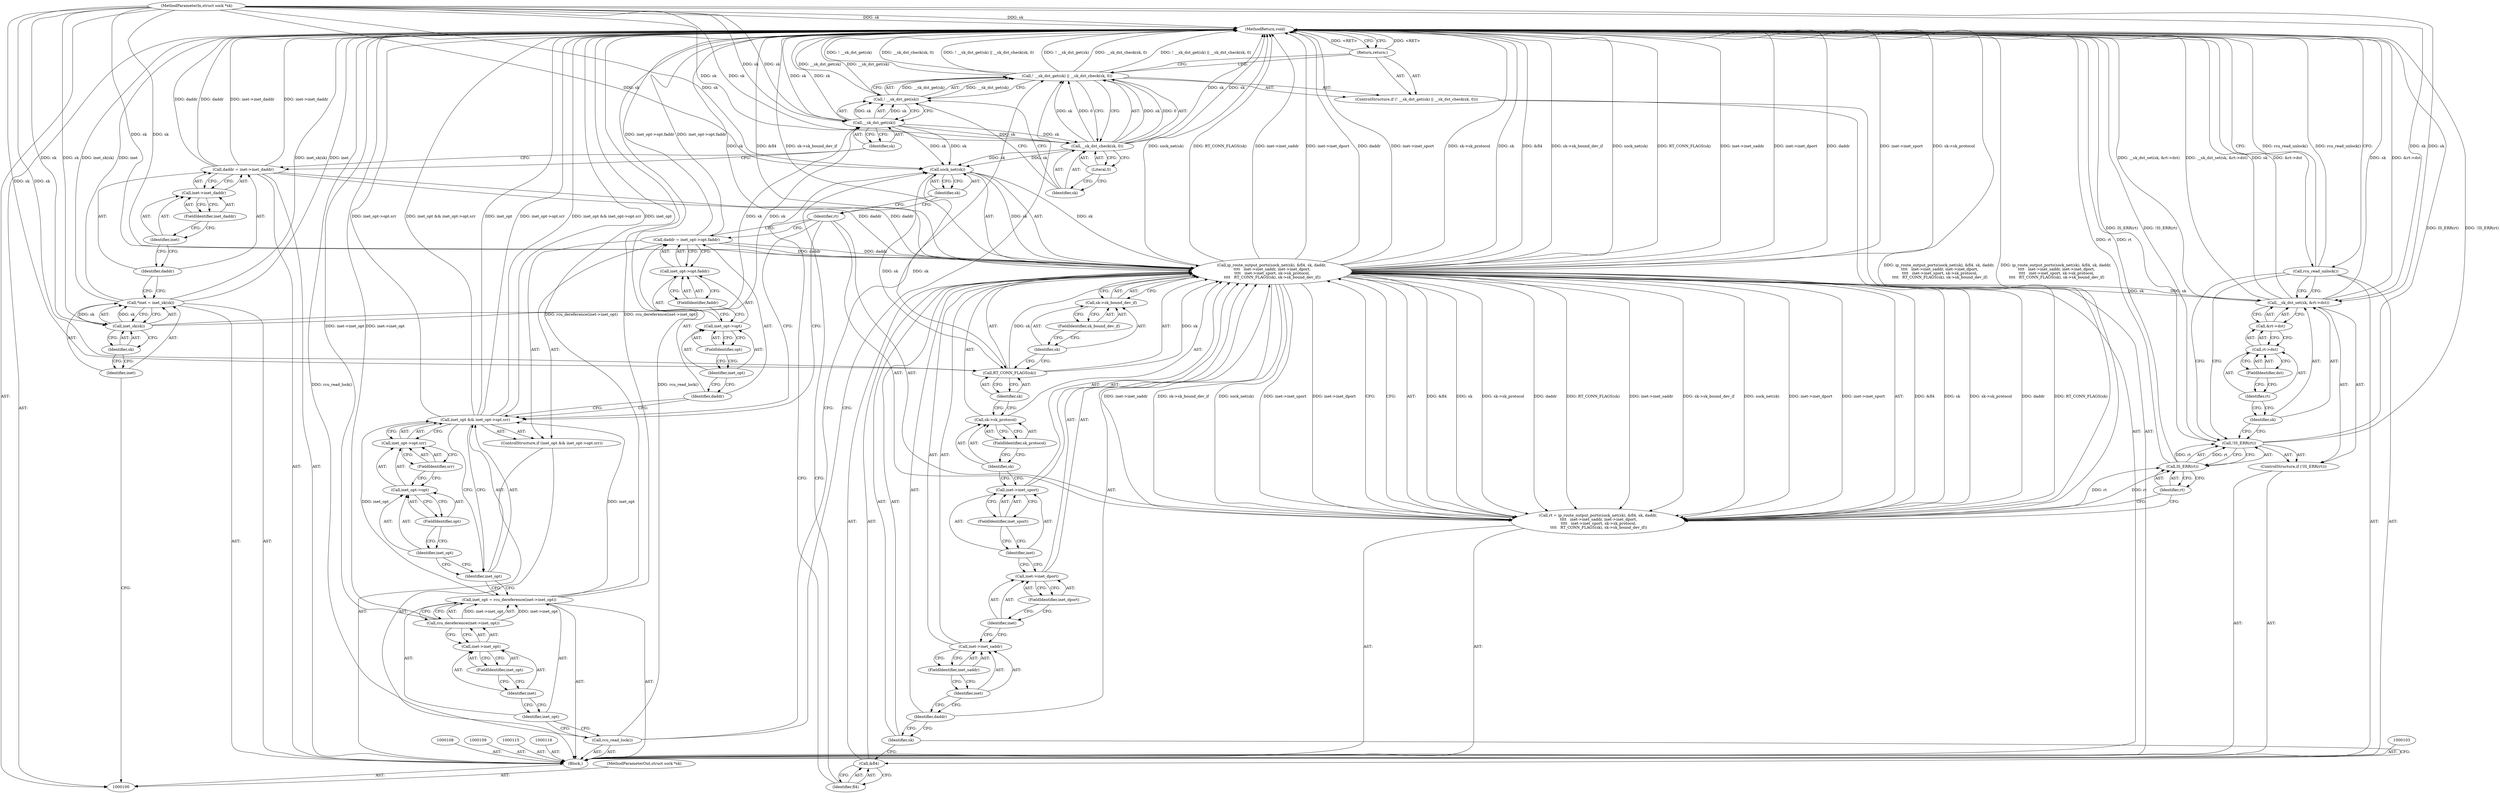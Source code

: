 digraph "1_linux_9709674e68646cee5a24e3000b3558d25412203a" {
"1000185" [label="(MethodReturn,void)"];
"1000101" [label="(MethodParameterIn,struct sock *sk)"];
"1000281" [label="(MethodParameterOut,struct sock *sk)"];
"1000125" [label="(Return,return;)"];
"1000126" [label="(Call,rcu_read_lock())"];
"1000129" [label="(Call,rcu_dereference(inet->inet_opt))"];
"1000127" [label="(Call,inet_opt = rcu_dereference(inet->inet_opt))"];
"1000128" [label="(Identifier,inet_opt)"];
"1000130" [label="(Call,inet->inet_opt)"];
"1000131" [label="(Identifier,inet)"];
"1000132" [label="(FieldIdentifier,inet_opt)"];
"1000136" [label="(Call,inet_opt->opt.srr)"];
"1000137" [label="(Call,inet_opt->opt)"];
"1000138" [label="(Identifier,inet_opt)"];
"1000133" [label="(ControlStructure,if (inet_opt && inet_opt->opt.srr))"];
"1000139" [label="(FieldIdentifier,opt)"];
"1000140" [label="(FieldIdentifier,srr)"];
"1000134" [label="(Call,inet_opt && inet_opt->opt.srr)"];
"1000135" [label="(Identifier,inet_opt)"];
"1000143" [label="(Call,inet_opt->opt.faddr)"];
"1000144" [label="(Call,inet_opt->opt)"];
"1000145" [label="(Identifier,inet_opt)"];
"1000146" [label="(FieldIdentifier,opt)"];
"1000147" [label="(FieldIdentifier,faddr)"];
"1000141" [label="(Call,daddr = inet_opt->opt.faddr)"];
"1000142" [label="(Identifier,daddr)"];
"1000148" [label="(Call,rt = ip_route_output_ports(sock_net(sk), &fl4, sk, daddr,\n \t\t\t\t   inet->inet_saddr, inet->inet_dport,\n \t\t\t\t   inet->inet_sport, sk->sk_protocol,\n \t\t\t\t   RT_CONN_FLAGS(sk), sk->sk_bound_dev_if))"];
"1000149" [label="(Identifier,rt)"];
"1000151" [label="(Call,sock_net(sk))"];
"1000152" [label="(Identifier,sk)"];
"1000153" [label="(Call,&fl4)"];
"1000154" [label="(Identifier,fl4)"];
"1000155" [label="(Identifier,sk)"];
"1000156" [label="(Identifier,daddr)"];
"1000150" [label="(Call,ip_route_output_ports(sock_net(sk), &fl4, sk, daddr,\n \t\t\t\t   inet->inet_saddr, inet->inet_dport,\n \t\t\t\t   inet->inet_sport, sk->sk_protocol,\n \t\t\t\t   RT_CONN_FLAGS(sk), sk->sk_bound_dev_if))"];
"1000159" [label="(FieldIdentifier,inet_saddr)"];
"1000160" [label="(Call,inet->inet_dport)"];
"1000161" [label="(Identifier,inet)"];
"1000162" [label="(FieldIdentifier,inet_dport)"];
"1000157" [label="(Call,inet->inet_saddr)"];
"1000158" [label="(Identifier,inet)"];
"1000165" [label="(FieldIdentifier,inet_sport)"];
"1000166" [label="(Call,sk->sk_protocol)"];
"1000167" [label="(Identifier,sk)"];
"1000168" [label="(FieldIdentifier,sk_protocol)"];
"1000163" [label="(Call,inet->inet_sport)"];
"1000164" [label="(Identifier,inet)"];
"1000170" [label="(Identifier,sk)"];
"1000171" [label="(Call,sk->sk_bound_dev_if)"];
"1000172" [label="(Identifier,sk)"];
"1000173" [label="(FieldIdentifier,sk_bound_dev_if)"];
"1000169" [label="(Call,RT_CONN_FLAGS(sk))"];
"1000174" [label="(ControlStructure,if (!IS_ERR(rt)))"];
"1000177" [label="(Identifier,rt)"];
"1000175" [label="(Call,!IS_ERR(rt))"];
"1000176" [label="(Call,IS_ERR(rt))"];
"1000102" [label="(Block,)"];
"1000179" [label="(Identifier,sk)"];
"1000180" [label="(Call,&rt->dst)"];
"1000178" [label="(Call,__sk_dst_set(sk, &rt->dst))"];
"1000181" [label="(Call,rt->dst)"];
"1000182" [label="(Identifier,rt)"];
"1000183" [label="(FieldIdentifier,dst)"];
"1000184" [label="(Call,rcu_read_unlock())"];
"1000104" [label="(Call,*inet = inet_sk(sk))"];
"1000105" [label="(Identifier,inet)"];
"1000106" [label="(Call,inet_sk(sk))"];
"1000107" [label="(Identifier,sk)"];
"1000112" [label="(Call,inet->inet_daddr)"];
"1000113" [label="(Identifier,inet)"];
"1000114" [label="(FieldIdentifier,inet_daddr)"];
"1000110" [label="(Call,daddr = inet->inet_daddr)"];
"1000111" [label="(Identifier,daddr)"];
"1000117" [label="(ControlStructure,if (! __sk_dst_get(sk) || __sk_dst_check(sk, 0)))"];
"1000121" [label="(Identifier,sk)"];
"1000122" [label="(Call,__sk_dst_check(sk, 0))"];
"1000123" [label="(Identifier,sk)"];
"1000124" [label="(Literal,0)"];
"1000118" [label="(Call,! __sk_dst_get(sk) || __sk_dst_check(sk, 0))"];
"1000119" [label="(Call,! __sk_dst_get(sk))"];
"1000120" [label="(Call,__sk_dst_get(sk))"];
"1000185" -> "1000100"  [label="AST: "];
"1000185" -> "1000125"  [label="CFG: "];
"1000185" -> "1000184"  [label="CFG: "];
"1000125" -> "1000185"  [label="DDG: <RET>"];
"1000178" -> "1000185"  [label="DDG: __sk_dst_set(sk, &rt->dst)"];
"1000178" -> "1000185"  [label="DDG: sk"];
"1000178" -> "1000185"  [label="DDG: &rt->dst"];
"1000150" -> "1000185"  [label="DDG: sock_net(sk)"];
"1000150" -> "1000185"  [label="DDG: RT_CONN_FLAGS(sk)"];
"1000150" -> "1000185"  [label="DDG: inet->inet_saddr"];
"1000150" -> "1000185"  [label="DDG: inet->inet_dport"];
"1000150" -> "1000185"  [label="DDG: daddr"];
"1000150" -> "1000185"  [label="DDG: inet->inet_sport"];
"1000150" -> "1000185"  [label="DDG: sk->sk_protocol"];
"1000150" -> "1000185"  [label="DDG: sk"];
"1000150" -> "1000185"  [label="DDG: &fl4"];
"1000150" -> "1000185"  [label="DDG: sk->sk_bound_dev_if"];
"1000104" -> "1000185"  [label="DDG: inet"];
"1000104" -> "1000185"  [label="DDG: inet_sk(sk)"];
"1000118" -> "1000185"  [label="DDG: ! __sk_dst_get(sk) || __sk_dst_check(sk, 0)"];
"1000118" -> "1000185"  [label="DDG: ! __sk_dst_get(sk)"];
"1000118" -> "1000185"  [label="DDG: __sk_dst_check(sk, 0)"];
"1000110" -> "1000185"  [label="DDG: inet->inet_daddr"];
"1000110" -> "1000185"  [label="DDG: daddr"];
"1000129" -> "1000185"  [label="DDG: inet->inet_opt"];
"1000126" -> "1000185"  [label="DDG: rcu_read_lock()"];
"1000122" -> "1000185"  [label="DDG: sk"];
"1000184" -> "1000185"  [label="DDG: rcu_read_unlock()"];
"1000127" -> "1000185"  [label="DDG: rcu_dereference(inet->inet_opt)"];
"1000134" -> "1000185"  [label="DDG: inet_opt && inet_opt->opt.srr"];
"1000134" -> "1000185"  [label="DDG: inet_opt"];
"1000134" -> "1000185"  [label="DDG: inet_opt->opt.srr"];
"1000120" -> "1000185"  [label="DDG: sk"];
"1000175" -> "1000185"  [label="DDG: IS_ERR(rt)"];
"1000175" -> "1000185"  [label="DDG: !IS_ERR(rt)"];
"1000101" -> "1000185"  [label="DDG: sk"];
"1000119" -> "1000185"  [label="DDG: __sk_dst_get(sk)"];
"1000141" -> "1000185"  [label="DDG: inet_opt->opt.faddr"];
"1000176" -> "1000185"  [label="DDG: rt"];
"1000148" -> "1000185"  [label="DDG: ip_route_output_ports(sock_net(sk), &fl4, sk, daddr,\n \t\t\t\t   inet->inet_saddr, inet->inet_dport,\n \t\t\t\t   inet->inet_sport, sk->sk_protocol,\n \t\t\t\t   RT_CONN_FLAGS(sk), sk->sk_bound_dev_if)"];
"1000101" -> "1000100"  [label="AST: "];
"1000101" -> "1000185"  [label="DDG: sk"];
"1000101" -> "1000106"  [label="DDG: sk"];
"1000101" -> "1000120"  [label="DDG: sk"];
"1000101" -> "1000122"  [label="DDG: sk"];
"1000101" -> "1000151"  [label="DDG: sk"];
"1000101" -> "1000150"  [label="DDG: sk"];
"1000101" -> "1000169"  [label="DDG: sk"];
"1000101" -> "1000178"  [label="DDG: sk"];
"1000281" -> "1000100"  [label="AST: "];
"1000125" -> "1000117"  [label="AST: "];
"1000125" -> "1000118"  [label="CFG: "];
"1000185" -> "1000125"  [label="CFG: "];
"1000125" -> "1000185"  [label="DDG: <RET>"];
"1000126" -> "1000102"  [label="AST: "];
"1000126" -> "1000118"  [label="CFG: "];
"1000128" -> "1000126"  [label="CFG: "];
"1000126" -> "1000185"  [label="DDG: rcu_read_lock()"];
"1000129" -> "1000127"  [label="AST: "];
"1000129" -> "1000130"  [label="CFG: "];
"1000130" -> "1000129"  [label="AST: "];
"1000127" -> "1000129"  [label="CFG: "];
"1000129" -> "1000185"  [label="DDG: inet->inet_opt"];
"1000129" -> "1000127"  [label="DDG: inet->inet_opt"];
"1000127" -> "1000102"  [label="AST: "];
"1000127" -> "1000129"  [label="CFG: "];
"1000128" -> "1000127"  [label="AST: "];
"1000129" -> "1000127"  [label="AST: "];
"1000135" -> "1000127"  [label="CFG: "];
"1000127" -> "1000185"  [label="DDG: rcu_dereference(inet->inet_opt)"];
"1000129" -> "1000127"  [label="DDG: inet->inet_opt"];
"1000127" -> "1000134"  [label="DDG: inet_opt"];
"1000128" -> "1000127"  [label="AST: "];
"1000128" -> "1000126"  [label="CFG: "];
"1000131" -> "1000128"  [label="CFG: "];
"1000130" -> "1000129"  [label="AST: "];
"1000130" -> "1000132"  [label="CFG: "];
"1000131" -> "1000130"  [label="AST: "];
"1000132" -> "1000130"  [label="AST: "];
"1000129" -> "1000130"  [label="CFG: "];
"1000131" -> "1000130"  [label="AST: "];
"1000131" -> "1000128"  [label="CFG: "];
"1000132" -> "1000131"  [label="CFG: "];
"1000132" -> "1000130"  [label="AST: "];
"1000132" -> "1000131"  [label="CFG: "];
"1000130" -> "1000132"  [label="CFG: "];
"1000136" -> "1000134"  [label="AST: "];
"1000136" -> "1000140"  [label="CFG: "];
"1000137" -> "1000136"  [label="AST: "];
"1000140" -> "1000136"  [label="AST: "];
"1000134" -> "1000136"  [label="CFG: "];
"1000137" -> "1000136"  [label="AST: "];
"1000137" -> "1000139"  [label="CFG: "];
"1000138" -> "1000137"  [label="AST: "];
"1000139" -> "1000137"  [label="AST: "];
"1000140" -> "1000137"  [label="CFG: "];
"1000138" -> "1000137"  [label="AST: "];
"1000138" -> "1000135"  [label="CFG: "];
"1000139" -> "1000138"  [label="CFG: "];
"1000133" -> "1000102"  [label="AST: "];
"1000134" -> "1000133"  [label="AST: "];
"1000141" -> "1000133"  [label="AST: "];
"1000139" -> "1000137"  [label="AST: "];
"1000139" -> "1000138"  [label="CFG: "];
"1000137" -> "1000139"  [label="CFG: "];
"1000140" -> "1000136"  [label="AST: "];
"1000140" -> "1000137"  [label="CFG: "];
"1000136" -> "1000140"  [label="CFG: "];
"1000134" -> "1000133"  [label="AST: "];
"1000134" -> "1000135"  [label="CFG: "];
"1000134" -> "1000136"  [label="CFG: "];
"1000135" -> "1000134"  [label="AST: "];
"1000136" -> "1000134"  [label="AST: "];
"1000142" -> "1000134"  [label="CFG: "];
"1000149" -> "1000134"  [label="CFG: "];
"1000134" -> "1000185"  [label="DDG: inet_opt && inet_opt->opt.srr"];
"1000134" -> "1000185"  [label="DDG: inet_opt"];
"1000134" -> "1000185"  [label="DDG: inet_opt->opt.srr"];
"1000127" -> "1000134"  [label="DDG: inet_opt"];
"1000135" -> "1000134"  [label="AST: "];
"1000135" -> "1000127"  [label="CFG: "];
"1000138" -> "1000135"  [label="CFG: "];
"1000134" -> "1000135"  [label="CFG: "];
"1000143" -> "1000141"  [label="AST: "];
"1000143" -> "1000147"  [label="CFG: "];
"1000144" -> "1000143"  [label="AST: "];
"1000147" -> "1000143"  [label="AST: "];
"1000141" -> "1000143"  [label="CFG: "];
"1000144" -> "1000143"  [label="AST: "];
"1000144" -> "1000146"  [label="CFG: "];
"1000145" -> "1000144"  [label="AST: "];
"1000146" -> "1000144"  [label="AST: "];
"1000147" -> "1000144"  [label="CFG: "];
"1000145" -> "1000144"  [label="AST: "];
"1000145" -> "1000142"  [label="CFG: "];
"1000146" -> "1000145"  [label="CFG: "];
"1000146" -> "1000144"  [label="AST: "];
"1000146" -> "1000145"  [label="CFG: "];
"1000144" -> "1000146"  [label="CFG: "];
"1000147" -> "1000143"  [label="AST: "];
"1000147" -> "1000144"  [label="CFG: "];
"1000143" -> "1000147"  [label="CFG: "];
"1000141" -> "1000133"  [label="AST: "];
"1000141" -> "1000143"  [label="CFG: "];
"1000142" -> "1000141"  [label="AST: "];
"1000143" -> "1000141"  [label="AST: "];
"1000149" -> "1000141"  [label="CFG: "];
"1000141" -> "1000185"  [label="DDG: inet_opt->opt.faddr"];
"1000141" -> "1000150"  [label="DDG: daddr"];
"1000142" -> "1000141"  [label="AST: "];
"1000142" -> "1000134"  [label="CFG: "];
"1000145" -> "1000142"  [label="CFG: "];
"1000148" -> "1000102"  [label="AST: "];
"1000148" -> "1000150"  [label="CFG: "];
"1000149" -> "1000148"  [label="AST: "];
"1000150" -> "1000148"  [label="AST: "];
"1000177" -> "1000148"  [label="CFG: "];
"1000148" -> "1000185"  [label="DDG: ip_route_output_ports(sock_net(sk), &fl4, sk, daddr,\n \t\t\t\t   inet->inet_saddr, inet->inet_dport,\n \t\t\t\t   inet->inet_sport, sk->sk_protocol,\n \t\t\t\t   RT_CONN_FLAGS(sk), sk->sk_bound_dev_if)"];
"1000150" -> "1000148"  [label="DDG: &fl4"];
"1000150" -> "1000148"  [label="DDG: sk"];
"1000150" -> "1000148"  [label="DDG: sk->sk_protocol"];
"1000150" -> "1000148"  [label="DDG: daddr"];
"1000150" -> "1000148"  [label="DDG: RT_CONN_FLAGS(sk)"];
"1000150" -> "1000148"  [label="DDG: inet->inet_saddr"];
"1000150" -> "1000148"  [label="DDG: sk->sk_bound_dev_if"];
"1000150" -> "1000148"  [label="DDG: sock_net(sk)"];
"1000150" -> "1000148"  [label="DDG: inet->inet_dport"];
"1000150" -> "1000148"  [label="DDG: inet->inet_sport"];
"1000148" -> "1000176"  [label="DDG: rt"];
"1000149" -> "1000148"  [label="AST: "];
"1000149" -> "1000141"  [label="CFG: "];
"1000149" -> "1000134"  [label="CFG: "];
"1000152" -> "1000149"  [label="CFG: "];
"1000151" -> "1000150"  [label="AST: "];
"1000151" -> "1000152"  [label="CFG: "];
"1000152" -> "1000151"  [label="AST: "];
"1000154" -> "1000151"  [label="CFG: "];
"1000151" -> "1000150"  [label="DDG: sk"];
"1000122" -> "1000151"  [label="DDG: sk"];
"1000120" -> "1000151"  [label="DDG: sk"];
"1000101" -> "1000151"  [label="DDG: sk"];
"1000151" -> "1000169"  [label="DDG: sk"];
"1000152" -> "1000151"  [label="AST: "];
"1000152" -> "1000149"  [label="CFG: "];
"1000151" -> "1000152"  [label="CFG: "];
"1000153" -> "1000150"  [label="AST: "];
"1000153" -> "1000154"  [label="CFG: "];
"1000154" -> "1000153"  [label="AST: "];
"1000155" -> "1000153"  [label="CFG: "];
"1000154" -> "1000153"  [label="AST: "];
"1000154" -> "1000151"  [label="CFG: "];
"1000153" -> "1000154"  [label="CFG: "];
"1000155" -> "1000150"  [label="AST: "];
"1000155" -> "1000153"  [label="CFG: "];
"1000156" -> "1000155"  [label="CFG: "];
"1000156" -> "1000150"  [label="AST: "];
"1000156" -> "1000155"  [label="CFG: "];
"1000158" -> "1000156"  [label="CFG: "];
"1000150" -> "1000148"  [label="AST: "];
"1000150" -> "1000171"  [label="CFG: "];
"1000151" -> "1000150"  [label="AST: "];
"1000153" -> "1000150"  [label="AST: "];
"1000155" -> "1000150"  [label="AST: "];
"1000156" -> "1000150"  [label="AST: "];
"1000157" -> "1000150"  [label="AST: "];
"1000160" -> "1000150"  [label="AST: "];
"1000163" -> "1000150"  [label="AST: "];
"1000166" -> "1000150"  [label="AST: "];
"1000169" -> "1000150"  [label="AST: "];
"1000171" -> "1000150"  [label="AST: "];
"1000148" -> "1000150"  [label="CFG: "];
"1000150" -> "1000185"  [label="DDG: sock_net(sk)"];
"1000150" -> "1000185"  [label="DDG: RT_CONN_FLAGS(sk)"];
"1000150" -> "1000185"  [label="DDG: inet->inet_saddr"];
"1000150" -> "1000185"  [label="DDG: inet->inet_dport"];
"1000150" -> "1000185"  [label="DDG: daddr"];
"1000150" -> "1000185"  [label="DDG: inet->inet_sport"];
"1000150" -> "1000185"  [label="DDG: sk->sk_protocol"];
"1000150" -> "1000185"  [label="DDG: sk"];
"1000150" -> "1000185"  [label="DDG: &fl4"];
"1000150" -> "1000185"  [label="DDG: sk->sk_bound_dev_if"];
"1000150" -> "1000148"  [label="DDG: &fl4"];
"1000150" -> "1000148"  [label="DDG: sk"];
"1000150" -> "1000148"  [label="DDG: sk->sk_protocol"];
"1000150" -> "1000148"  [label="DDG: daddr"];
"1000150" -> "1000148"  [label="DDG: RT_CONN_FLAGS(sk)"];
"1000150" -> "1000148"  [label="DDG: inet->inet_saddr"];
"1000150" -> "1000148"  [label="DDG: sk->sk_bound_dev_if"];
"1000150" -> "1000148"  [label="DDG: sock_net(sk)"];
"1000150" -> "1000148"  [label="DDG: inet->inet_dport"];
"1000150" -> "1000148"  [label="DDG: inet->inet_sport"];
"1000151" -> "1000150"  [label="DDG: sk"];
"1000169" -> "1000150"  [label="DDG: sk"];
"1000101" -> "1000150"  [label="DDG: sk"];
"1000141" -> "1000150"  [label="DDG: daddr"];
"1000110" -> "1000150"  [label="DDG: daddr"];
"1000150" -> "1000178"  [label="DDG: sk"];
"1000159" -> "1000157"  [label="AST: "];
"1000159" -> "1000158"  [label="CFG: "];
"1000157" -> "1000159"  [label="CFG: "];
"1000160" -> "1000150"  [label="AST: "];
"1000160" -> "1000162"  [label="CFG: "];
"1000161" -> "1000160"  [label="AST: "];
"1000162" -> "1000160"  [label="AST: "];
"1000164" -> "1000160"  [label="CFG: "];
"1000161" -> "1000160"  [label="AST: "];
"1000161" -> "1000157"  [label="CFG: "];
"1000162" -> "1000161"  [label="CFG: "];
"1000162" -> "1000160"  [label="AST: "];
"1000162" -> "1000161"  [label="CFG: "];
"1000160" -> "1000162"  [label="CFG: "];
"1000157" -> "1000150"  [label="AST: "];
"1000157" -> "1000159"  [label="CFG: "];
"1000158" -> "1000157"  [label="AST: "];
"1000159" -> "1000157"  [label="AST: "];
"1000161" -> "1000157"  [label="CFG: "];
"1000158" -> "1000157"  [label="AST: "];
"1000158" -> "1000156"  [label="CFG: "];
"1000159" -> "1000158"  [label="CFG: "];
"1000165" -> "1000163"  [label="AST: "];
"1000165" -> "1000164"  [label="CFG: "];
"1000163" -> "1000165"  [label="CFG: "];
"1000166" -> "1000150"  [label="AST: "];
"1000166" -> "1000168"  [label="CFG: "];
"1000167" -> "1000166"  [label="AST: "];
"1000168" -> "1000166"  [label="AST: "];
"1000170" -> "1000166"  [label="CFG: "];
"1000167" -> "1000166"  [label="AST: "];
"1000167" -> "1000163"  [label="CFG: "];
"1000168" -> "1000167"  [label="CFG: "];
"1000168" -> "1000166"  [label="AST: "];
"1000168" -> "1000167"  [label="CFG: "];
"1000166" -> "1000168"  [label="CFG: "];
"1000163" -> "1000150"  [label="AST: "];
"1000163" -> "1000165"  [label="CFG: "];
"1000164" -> "1000163"  [label="AST: "];
"1000165" -> "1000163"  [label="AST: "];
"1000167" -> "1000163"  [label="CFG: "];
"1000164" -> "1000163"  [label="AST: "];
"1000164" -> "1000160"  [label="CFG: "];
"1000165" -> "1000164"  [label="CFG: "];
"1000170" -> "1000169"  [label="AST: "];
"1000170" -> "1000166"  [label="CFG: "];
"1000169" -> "1000170"  [label="CFG: "];
"1000171" -> "1000150"  [label="AST: "];
"1000171" -> "1000173"  [label="CFG: "];
"1000172" -> "1000171"  [label="AST: "];
"1000173" -> "1000171"  [label="AST: "];
"1000150" -> "1000171"  [label="CFG: "];
"1000172" -> "1000171"  [label="AST: "];
"1000172" -> "1000169"  [label="CFG: "];
"1000173" -> "1000172"  [label="CFG: "];
"1000173" -> "1000171"  [label="AST: "];
"1000173" -> "1000172"  [label="CFG: "];
"1000171" -> "1000173"  [label="CFG: "];
"1000169" -> "1000150"  [label="AST: "];
"1000169" -> "1000170"  [label="CFG: "];
"1000170" -> "1000169"  [label="AST: "];
"1000172" -> "1000169"  [label="CFG: "];
"1000169" -> "1000150"  [label="DDG: sk"];
"1000151" -> "1000169"  [label="DDG: sk"];
"1000101" -> "1000169"  [label="DDG: sk"];
"1000174" -> "1000102"  [label="AST: "];
"1000175" -> "1000174"  [label="AST: "];
"1000178" -> "1000174"  [label="AST: "];
"1000177" -> "1000176"  [label="AST: "];
"1000177" -> "1000148"  [label="CFG: "];
"1000176" -> "1000177"  [label="CFG: "];
"1000175" -> "1000174"  [label="AST: "];
"1000175" -> "1000176"  [label="CFG: "];
"1000176" -> "1000175"  [label="AST: "];
"1000179" -> "1000175"  [label="CFG: "];
"1000184" -> "1000175"  [label="CFG: "];
"1000175" -> "1000185"  [label="DDG: IS_ERR(rt)"];
"1000175" -> "1000185"  [label="DDG: !IS_ERR(rt)"];
"1000176" -> "1000175"  [label="DDG: rt"];
"1000176" -> "1000175"  [label="AST: "];
"1000176" -> "1000177"  [label="CFG: "];
"1000177" -> "1000176"  [label="AST: "];
"1000175" -> "1000176"  [label="CFG: "];
"1000176" -> "1000185"  [label="DDG: rt"];
"1000176" -> "1000175"  [label="DDG: rt"];
"1000148" -> "1000176"  [label="DDG: rt"];
"1000102" -> "1000100"  [label="AST: "];
"1000103" -> "1000102"  [label="AST: "];
"1000104" -> "1000102"  [label="AST: "];
"1000108" -> "1000102"  [label="AST: "];
"1000109" -> "1000102"  [label="AST: "];
"1000110" -> "1000102"  [label="AST: "];
"1000115" -> "1000102"  [label="AST: "];
"1000116" -> "1000102"  [label="AST: "];
"1000117" -> "1000102"  [label="AST: "];
"1000126" -> "1000102"  [label="AST: "];
"1000127" -> "1000102"  [label="AST: "];
"1000133" -> "1000102"  [label="AST: "];
"1000148" -> "1000102"  [label="AST: "];
"1000174" -> "1000102"  [label="AST: "];
"1000184" -> "1000102"  [label="AST: "];
"1000179" -> "1000178"  [label="AST: "];
"1000179" -> "1000175"  [label="CFG: "];
"1000182" -> "1000179"  [label="CFG: "];
"1000180" -> "1000178"  [label="AST: "];
"1000180" -> "1000181"  [label="CFG: "];
"1000181" -> "1000180"  [label="AST: "];
"1000178" -> "1000180"  [label="CFG: "];
"1000178" -> "1000174"  [label="AST: "];
"1000178" -> "1000180"  [label="CFG: "];
"1000179" -> "1000178"  [label="AST: "];
"1000180" -> "1000178"  [label="AST: "];
"1000184" -> "1000178"  [label="CFG: "];
"1000178" -> "1000185"  [label="DDG: __sk_dst_set(sk, &rt->dst)"];
"1000178" -> "1000185"  [label="DDG: sk"];
"1000178" -> "1000185"  [label="DDG: &rt->dst"];
"1000150" -> "1000178"  [label="DDG: sk"];
"1000101" -> "1000178"  [label="DDG: sk"];
"1000181" -> "1000180"  [label="AST: "];
"1000181" -> "1000183"  [label="CFG: "];
"1000182" -> "1000181"  [label="AST: "];
"1000183" -> "1000181"  [label="AST: "];
"1000180" -> "1000181"  [label="CFG: "];
"1000182" -> "1000181"  [label="AST: "];
"1000182" -> "1000179"  [label="CFG: "];
"1000183" -> "1000182"  [label="CFG: "];
"1000183" -> "1000181"  [label="AST: "];
"1000183" -> "1000182"  [label="CFG: "];
"1000181" -> "1000183"  [label="CFG: "];
"1000184" -> "1000102"  [label="AST: "];
"1000184" -> "1000178"  [label="CFG: "];
"1000184" -> "1000175"  [label="CFG: "];
"1000185" -> "1000184"  [label="CFG: "];
"1000184" -> "1000185"  [label="DDG: rcu_read_unlock()"];
"1000104" -> "1000102"  [label="AST: "];
"1000104" -> "1000106"  [label="CFG: "];
"1000105" -> "1000104"  [label="AST: "];
"1000106" -> "1000104"  [label="AST: "];
"1000111" -> "1000104"  [label="CFG: "];
"1000104" -> "1000185"  [label="DDG: inet"];
"1000104" -> "1000185"  [label="DDG: inet_sk(sk)"];
"1000106" -> "1000104"  [label="DDG: sk"];
"1000105" -> "1000104"  [label="AST: "];
"1000105" -> "1000100"  [label="CFG: "];
"1000107" -> "1000105"  [label="CFG: "];
"1000106" -> "1000104"  [label="AST: "];
"1000106" -> "1000107"  [label="CFG: "];
"1000107" -> "1000106"  [label="AST: "];
"1000104" -> "1000106"  [label="CFG: "];
"1000106" -> "1000104"  [label="DDG: sk"];
"1000101" -> "1000106"  [label="DDG: sk"];
"1000106" -> "1000120"  [label="DDG: sk"];
"1000107" -> "1000106"  [label="AST: "];
"1000107" -> "1000105"  [label="CFG: "];
"1000106" -> "1000107"  [label="CFG: "];
"1000112" -> "1000110"  [label="AST: "];
"1000112" -> "1000114"  [label="CFG: "];
"1000113" -> "1000112"  [label="AST: "];
"1000114" -> "1000112"  [label="AST: "];
"1000110" -> "1000112"  [label="CFG: "];
"1000113" -> "1000112"  [label="AST: "];
"1000113" -> "1000111"  [label="CFG: "];
"1000114" -> "1000113"  [label="CFG: "];
"1000114" -> "1000112"  [label="AST: "];
"1000114" -> "1000113"  [label="CFG: "];
"1000112" -> "1000114"  [label="CFG: "];
"1000110" -> "1000102"  [label="AST: "];
"1000110" -> "1000112"  [label="CFG: "];
"1000111" -> "1000110"  [label="AST: "];
"1000112" -> "1000110"  [label="AST: "];
"1000121" -> "1000110"  [label="CFG: "];
"1000110" -> "1000185"  [label="DDG: inet->inet_daddr"];
"1000110" -> "1000185"  [label="DDG: daddr"];
"1000110" -> "1000150"  [label="DDG: daddr"];
"1000111" -> "1000110"  [label="AST: "];
"1000111" -> "1000104"  [label="CFG: "];
"1000113" -> "1000111"  [label="CFG: "];
"1000117" -> "1000102"  [label="AST: "];
"1000118" -> "1000117"  [label="AST: "];
"1000125" -> "1000117"  [label="AST: "];
"1000121" -> "1000120"  [label="AST: "];
"1000121" -> "1000110"  [label="CFG: "];
"1000120" -> "1000121"  [label="CFG: "];
"1000122" -> "1000118"  [label="AST: "];
"1000122" -> "1000124"  [label="CFG: "];
"1000123" -> "1000122"  [label="AST: "];
"1000124" -> "1000122"  [label="AST: "];
"1000118" -> "1000122"  [label="CFG: "];
"1000122" -> "1000185"  [label="DDG: sk"];
"1000122" -> "1000118"  [label="DDG: sk"];
"1000122" -> "1000118"  [label="DDG: 0"];
"1000120" -> "1000122"  [label="DDG: sk"];
"1000101" -> "1000122"  [label="DDG: sk"];
"1000122" -> "1000151"  [label="DDG: sk"];
"1000123" -> "1000122"  [label="AST: "];
"1000123" -> "1000119"  [label="CFG: "];
"1000124" -> "1000123"  [label="CFG: "];
"1000124" -> "1000122"  [label="AST: "];
"1000124" -> "1000123"  [label="CFG: "];
"1000122" -> "1000124"  [label="CFG: "];
"1000118" -> "1000117"  [label="AST: "];
"1000118" -> "1000119"  [label="CFG: "];
"1000118" -> "1000122"  [label="CFG: "];
"1000119" -> "1000118"  [label="AST: "];
"1000122" -> "1000118"  [label="AST: "];
"1000125" -> "1000118"  [label="CFG: "];
"1000126" -> "1000118"  [label="CFG: "];
"1000118" -> "1000185"  [label="DDG: ! __sk_dst_get(sk) || __sk_dst_check(sk, 0)"];
"1000118" -> "1000185"  [label="DDG: ! __sk_dst_get(sk)"];
"1000118" -> "1000185"  [label="DDG: __sk_dst_check(sk, 0)"];
"1000119" -> "1000118"  [label="DDG: __sk_dst_get(sk)"];
"1000122" -> "1000118"  [label="DDG: sk"];
"1000122" -> "1000118"  [label="DDG: 0"];
"1000119" -> "1000118"  [label="AST: "];
"1000119" -> "1000120"  [label="CFG: "];
"1000120" -> "1000119"  [label="AST: "];
"1000123" -> "1000119"  [label="CFG: "];
"1000118" -> "1000119"  [label="CFG: "];
"1000119" -> "1000185"  [label="DDG: __sk_dst_get(sk)"];
"1000119" -> "1000118"  [label="DDG: __sk_dst_get(sk)"];
"1000120" -> "1000119"  [label="DDG: sk"];
"1000120" -> "1000119"  [label="AST: "];
"1000120" -> "1000121"  [label="CFG: "];
"1000121" -> "1000120"  [label="AST: "];
"1000119" -> "1000120"  [label="CFG: "];
"1000120" -> "1000185"  [label="DDG: sk"];
"1000120" -> "1000119"  [label="DDG: sk"];
"1000106" -> "1000120"  [label="DDG: sk"];
"1000101" -> "1000120"  [label="DDG: sk"];
"1000120" -> "1000122"  [label="DDG: sk"];
"1000120" -> "1000151"  [label="DDG: sk"];
}
